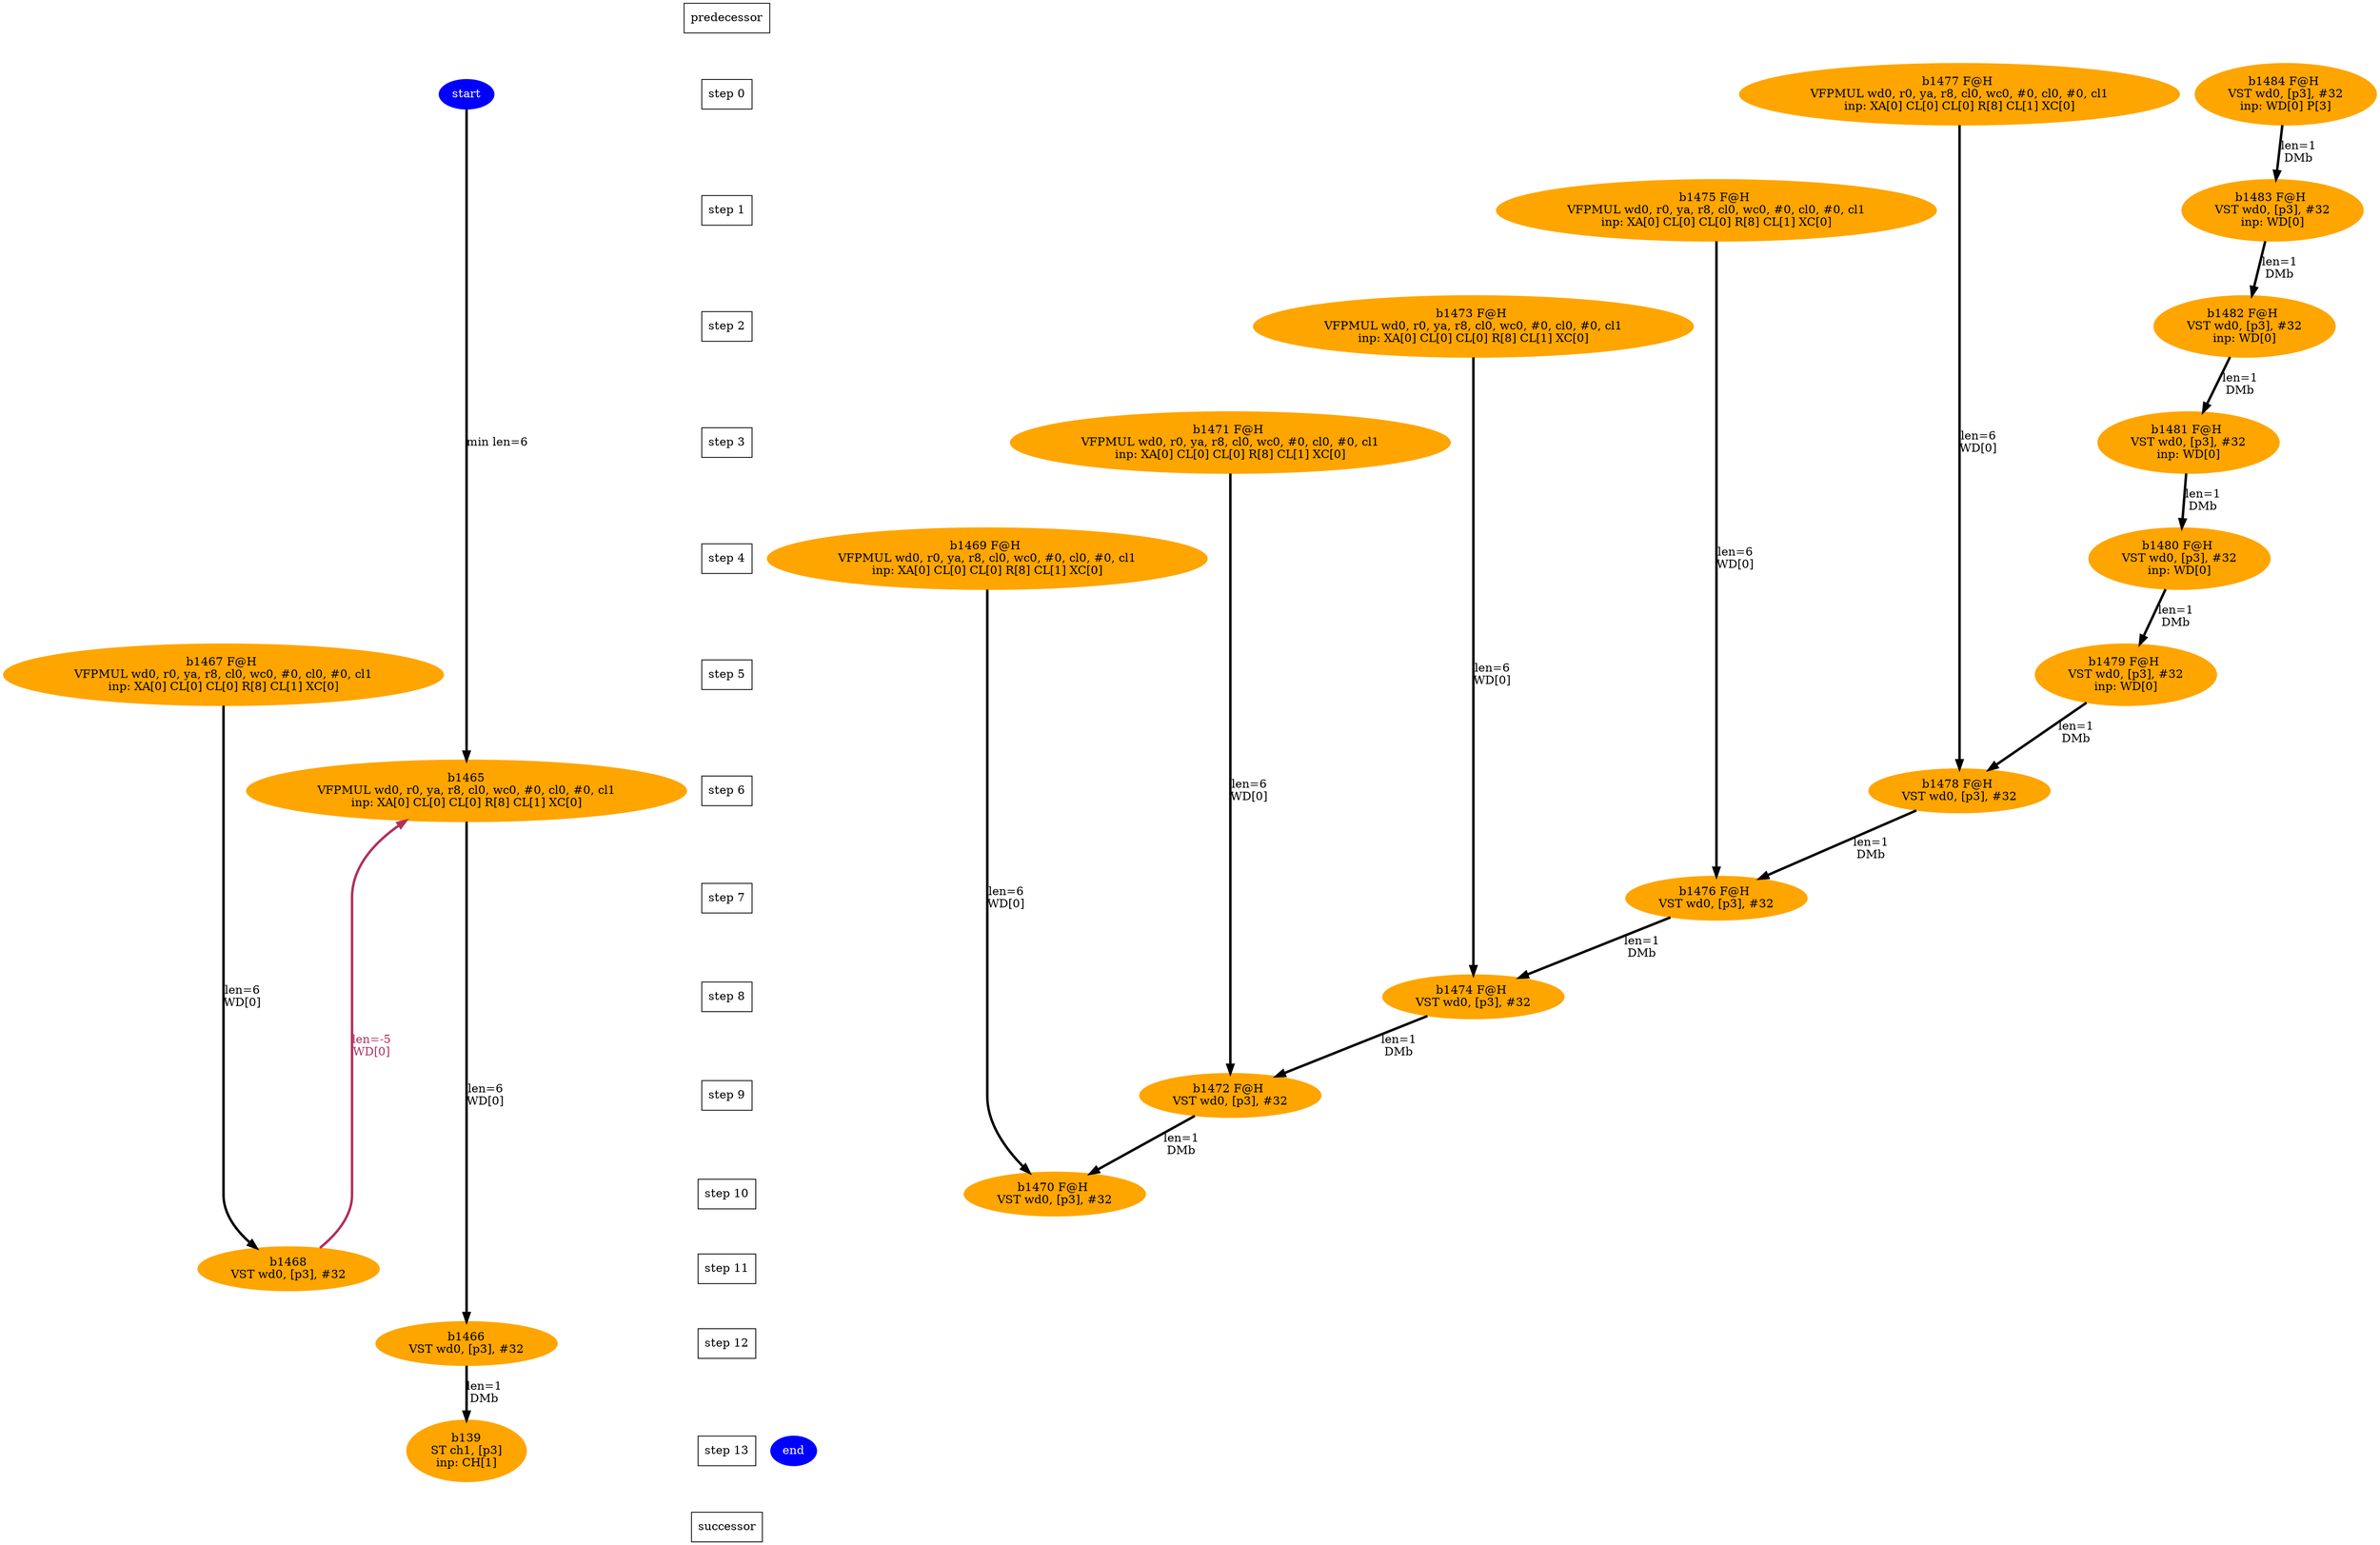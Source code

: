 digraph N {
 b139[color=orange,fontcolor=black,style=filled,label="b139\nST ch1, [p3]\ninp: CH[1]"];  {rank=same; S13;  b139;}
 b1465[color=orange,fontcolor=black,style=filled,label="b1465\nVFPMUL wd0, r0, ya, r8, cl0, wc0, #0, cl0, #0, cl1\ninp: XA[0] CL[0] CL[0] R[8] CL[1] XC[0]"];  {rank=same; S6;  b1465;}
 b1466[color=orange,fontcolor=black,style=filled,label="b1466\nVST wd0, [p3], #32"];  {rank=same; S12;  b1466;}
 b1467[color=orange,fontcolor=black,style=filled,label="b1467 F@H \nVFPMUL wd0, r0, ya, r8, cl0, wc0, #0, cl0, #0, cl1\ninp: XA[0] CL[0] CL[0] R[8] CL[1] XC[0]"];  {rank=same; S5;  b1467;}
 b1468[color=orange,fontcolor=black,style=filled,label="b1468\nVST wd0, [p3], #32"];  {rank=same; S11;  b1468;}
 b1469[color=orange,fontcolor=black,style=filled,label="b1469 F@H \nVFPMUL wd0, r0, ya, r8, cl0, wc0, #0, cl0, #0, cl1\ninp: XA[0] CL[0] CL[0] R[8] CL[1] XC[0]"];  {rank=same; S4;  b1469;}
 b1470[color=orange,fontcolor=black,style=filled,label="b1470 F@H \nVST wd0, [p3], #32"];  {rank=same; S10;  b1470;}
 b1471[color=orange,fontcolor=black,style=filled,label="b1471 F@H \nVFPMUL wd0, r0, ya, r8, cl0, wc0, #0, cl0, #0, cl1\ninp: XA[0] CL[0] CL[0] R[8] CL[1] XC[0]"];  {rank=same; S3;  b1471;}
 b1472[color=orange,fontcolor=black,style=filled,label="b1472 F@H \nVST wd0, [p3], #32"];  {rank=same; S9;  b1472;}
 b1473[color=orange,fontcolor=black,style=filled,label="b1473 F@H \nVFPMUL wd0, r0, ya, r8, cl0, wc0, #0, cl0, #0, cl1\ninp: XA[0] CL[0] CL[0] R[8] CL[1] XC[0]"];  {rank=same; S2;  b1473;}
 b1474[color=orange,fontcolor=black,style=filled,label="b1474 F@H \nVST wd0, [p3], #32"];  {rank=same; S8;  b1474;}
 b1475[color=orange,fontcolor=black,style=filled,label="b1475 F@H \nVFPMUL wd0, r0, ya, r8, cl0, wc0, #0, cl0, #0, cl1\ninp: XA[0] CL[0] CL[0] R[8] CL[1] XC[0]"];  {rank=same; S1;  b1475;}
 b1476[color=orange,fontcolor=black,style=filled,label="b1476 F@H \nVST wd0, [p3], #32"];  {rank=same; S7;  b1476;}
 b1477[color=orange,fontcolor=black,style=filled,label="b1477 F@H \nVFPMUL wd0, r0, ya, r8, cl0, wc0, #0, cl0, #0, cl1\ninp: XA[0] CL[0] CL[0] R[8] CL[1] XC[0]"];  {rank=same; S0;  b1477;}
 b1478[color=orange,fontcolor=black,style=filled,label="b1478 F@H \nVST wd0, [p3], #32"];  {rank=same; S6;  b1478;}
 b1479[color=orange,fontcolor=black,style=filled,label="b1479 F@H \nVST wd0, [p3], #32\ninp: WD[0]"];  {rank=same; S5;  b1479;}
 b1480[color=orange,fontcolor=black,style=filled,label="b1480 F@H \nVST wd0, [p3], #32\ninp: WD[0]"];  {rank=same; S4;  b1480;}
 b1481[color=orange,fontcolor=black,style=filled,label="b1481 F@H \nVST wd0, [p3], #32\ninp: WD[0]"];  {rank=same; S3;  b1481;}
 b1482[color=orange,fontcolor=black,style=filled,label="b1482 F@H \nVST wd0, [p3], #32\ninp: WD[0]"];  {rank=same; S2;  b1482;}
 b1483[color=orange,fontcolor=black,style=filled,label="b1483 F@H \nVST wd0, [p3], #32\ninp: WD[0]"];  {rank=same; S1;  b1483;}
 b1484[color=orange,fontcolor=black,style=filled,label="b1484 F@H \nVST wd0, [p3], #32\ninp: WD[0] P[3]"];  {rank=same; S0;  b1484;}
 start [color=blue,fontcolor=white,style=filled,label="start"];  {rank=same; S0;  start;}
 end [color=blue,fontcolor=white,style=filled,label="end"];  {rank=same; S13;  end;}
   b1465 -> b1466 [color=black,fontcolor=black,penwidth=3,label="len=6\nWD[0]",weight=1000];
   b1466 -> b139 [color=black,fontcolor=black,penwidth=3,label="len=1\nDMb",weight=1000];
   b1467 -> b1468 [color=black,fontcolor=black,penwidth=3,label="len=6\nWD[0]",weight=1000];
   b1465 -> b1468 [color=maroon,fontcolor=maroon,penwidth=3,label="len=-5\nWD[0]",weight=1000,dir=back];
   b1469 -> b1470 [color=black,fontcolor=black,penwidth=3,label="len=6\nWD[0]",weight=1000];
   b1471 -> b1472 [color=black,fontcolor=black,penwidth=3,label="len=6\nWD[0]",weight=1000];
   b1472 -> b1470 [color=black,fontcolor=black,penwidth=3,label="len=1\nDMb",weight=1000];
   b1473 -> b1474 [color=black,fontcolor=black,penwidth=3,label="len=6\nWD[0]",weight=1000];
   b1474 -> b1472 [color=black,fontcolor=black,penwidth=3,label="len=1\nDMb",weight=1000];
   b1475 -> b1476 [color=black,fontcolor=black,penwidth=3,label="len=6\nWD[0]",weight=1000];
   b1476 -> b1474 [color=black,fontcolor=black,penwidth=3,label="len=1\nDMb",weight=1000];
   b1477 -> b1478 [color=black,fontcolor=black,penwidth=3,label="len=6\nWD[0]",weight=1000];
   b1478 -> b1476 [color=black,fontcolor=black,penwidth=3,label="len=1\nDMb",weight=1000];
   b1479 -> b1478 [color=black,fontcolor=black,penwidth=3,label="len=1\nDMb",weight=1000];
   b1480 -> b1479 [color=black,fontcolor=black,penwidth=3,label="len=1\nDMb",weight=1000];
   b1481 -> b1480 [color=black,fontcolor=black,penwidth=3,label="len=1\nDMb",weight=1000];
   b1482 -> b1481 [color=black,fontcolor=black,penwidth=3,label="len=1\nDMb",weight=1000];
   b1483 -> b1482 [color=black,fontcolor=black,penwidth=3,label="len=1\nDMb",weight=1000];
   b1484 -> b1483 [color=black,fontcolor=black,penwidth=3,label="len=1\nDMb",weight=1000];
   start -> b1465 [color=black,fontcolor=black,penwidth=3,label="min len=6",weight=1000];
  Sm1 [label="predecessor",shape=box];
  S0 [label="step 0",shape=box];
  Sm1 -> S0[style=invis,weight=9000];
  S1 [label="step 1",shape=box];
  S0 -> S1[style=invis,weight=9000];
  S2 [label="step 2",shape=box];
  S1 -> S2[style=invis,weight=9000];
  S3 [label="step 3",shape=box];
  S2 -> S3[style=invis,weight=9000];
  S4 [label="step 4",shape=box];
  S3 -> S4[style=invis,weight=9000];
  S5 [label="step 5",shape=box];
  S4 -> S5[style=invis,weight=9000];
  S6 [label="step 6",shape=box];
  S5 -> S6[style=invis,weight=9000];
  S7 [label="step 7",shape=box];
  S6 -> S7[style=invis,weight=9000];
  S8 [label="step 8",shape=box];
  S7 -> S8[style=invis,weight=9000];
  S9 [label="step 9",shape=box];
  S8 -> S9[style=invis,weight=9000];
  S10 [label="step 10",shape=box];
  S9 -> S10[style=invis,weight=9000];
  S11 [label="step 11",shape=box];
  S10 -> S11[style=invis,weight=9000];
  S12 [label="step 12",shape=box];
  S11 -> S12[style=invis,weight=9000];
  S13 [label="step 13",shape=box];
  S12 -> S13[style=invis,weight=9000];
  S14 [label="successor",shape=box];
  S13 -> S14[style=invis,weight=9000];
}
